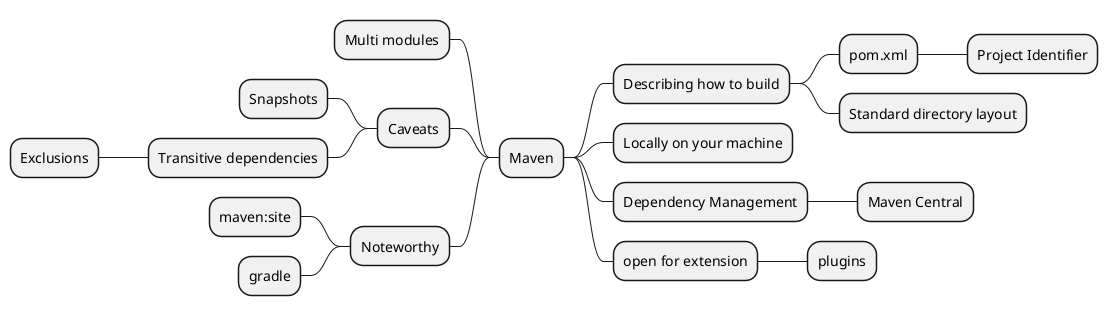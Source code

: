 @startmindmap
* Maven

** Describing how to build
*** pom.xml
**** Project Identifier
*** Standard directory layout
** Locally on your machine
** Dependency Management
*** Maven Central
** open for extension
*** plugins
left side

** Multi modules
** Caveats
*** Snapshots
*** Transitive dependencies
**** Exclusions
** Noteworthy
*** maven:site
*** gradle

@endmindmap

